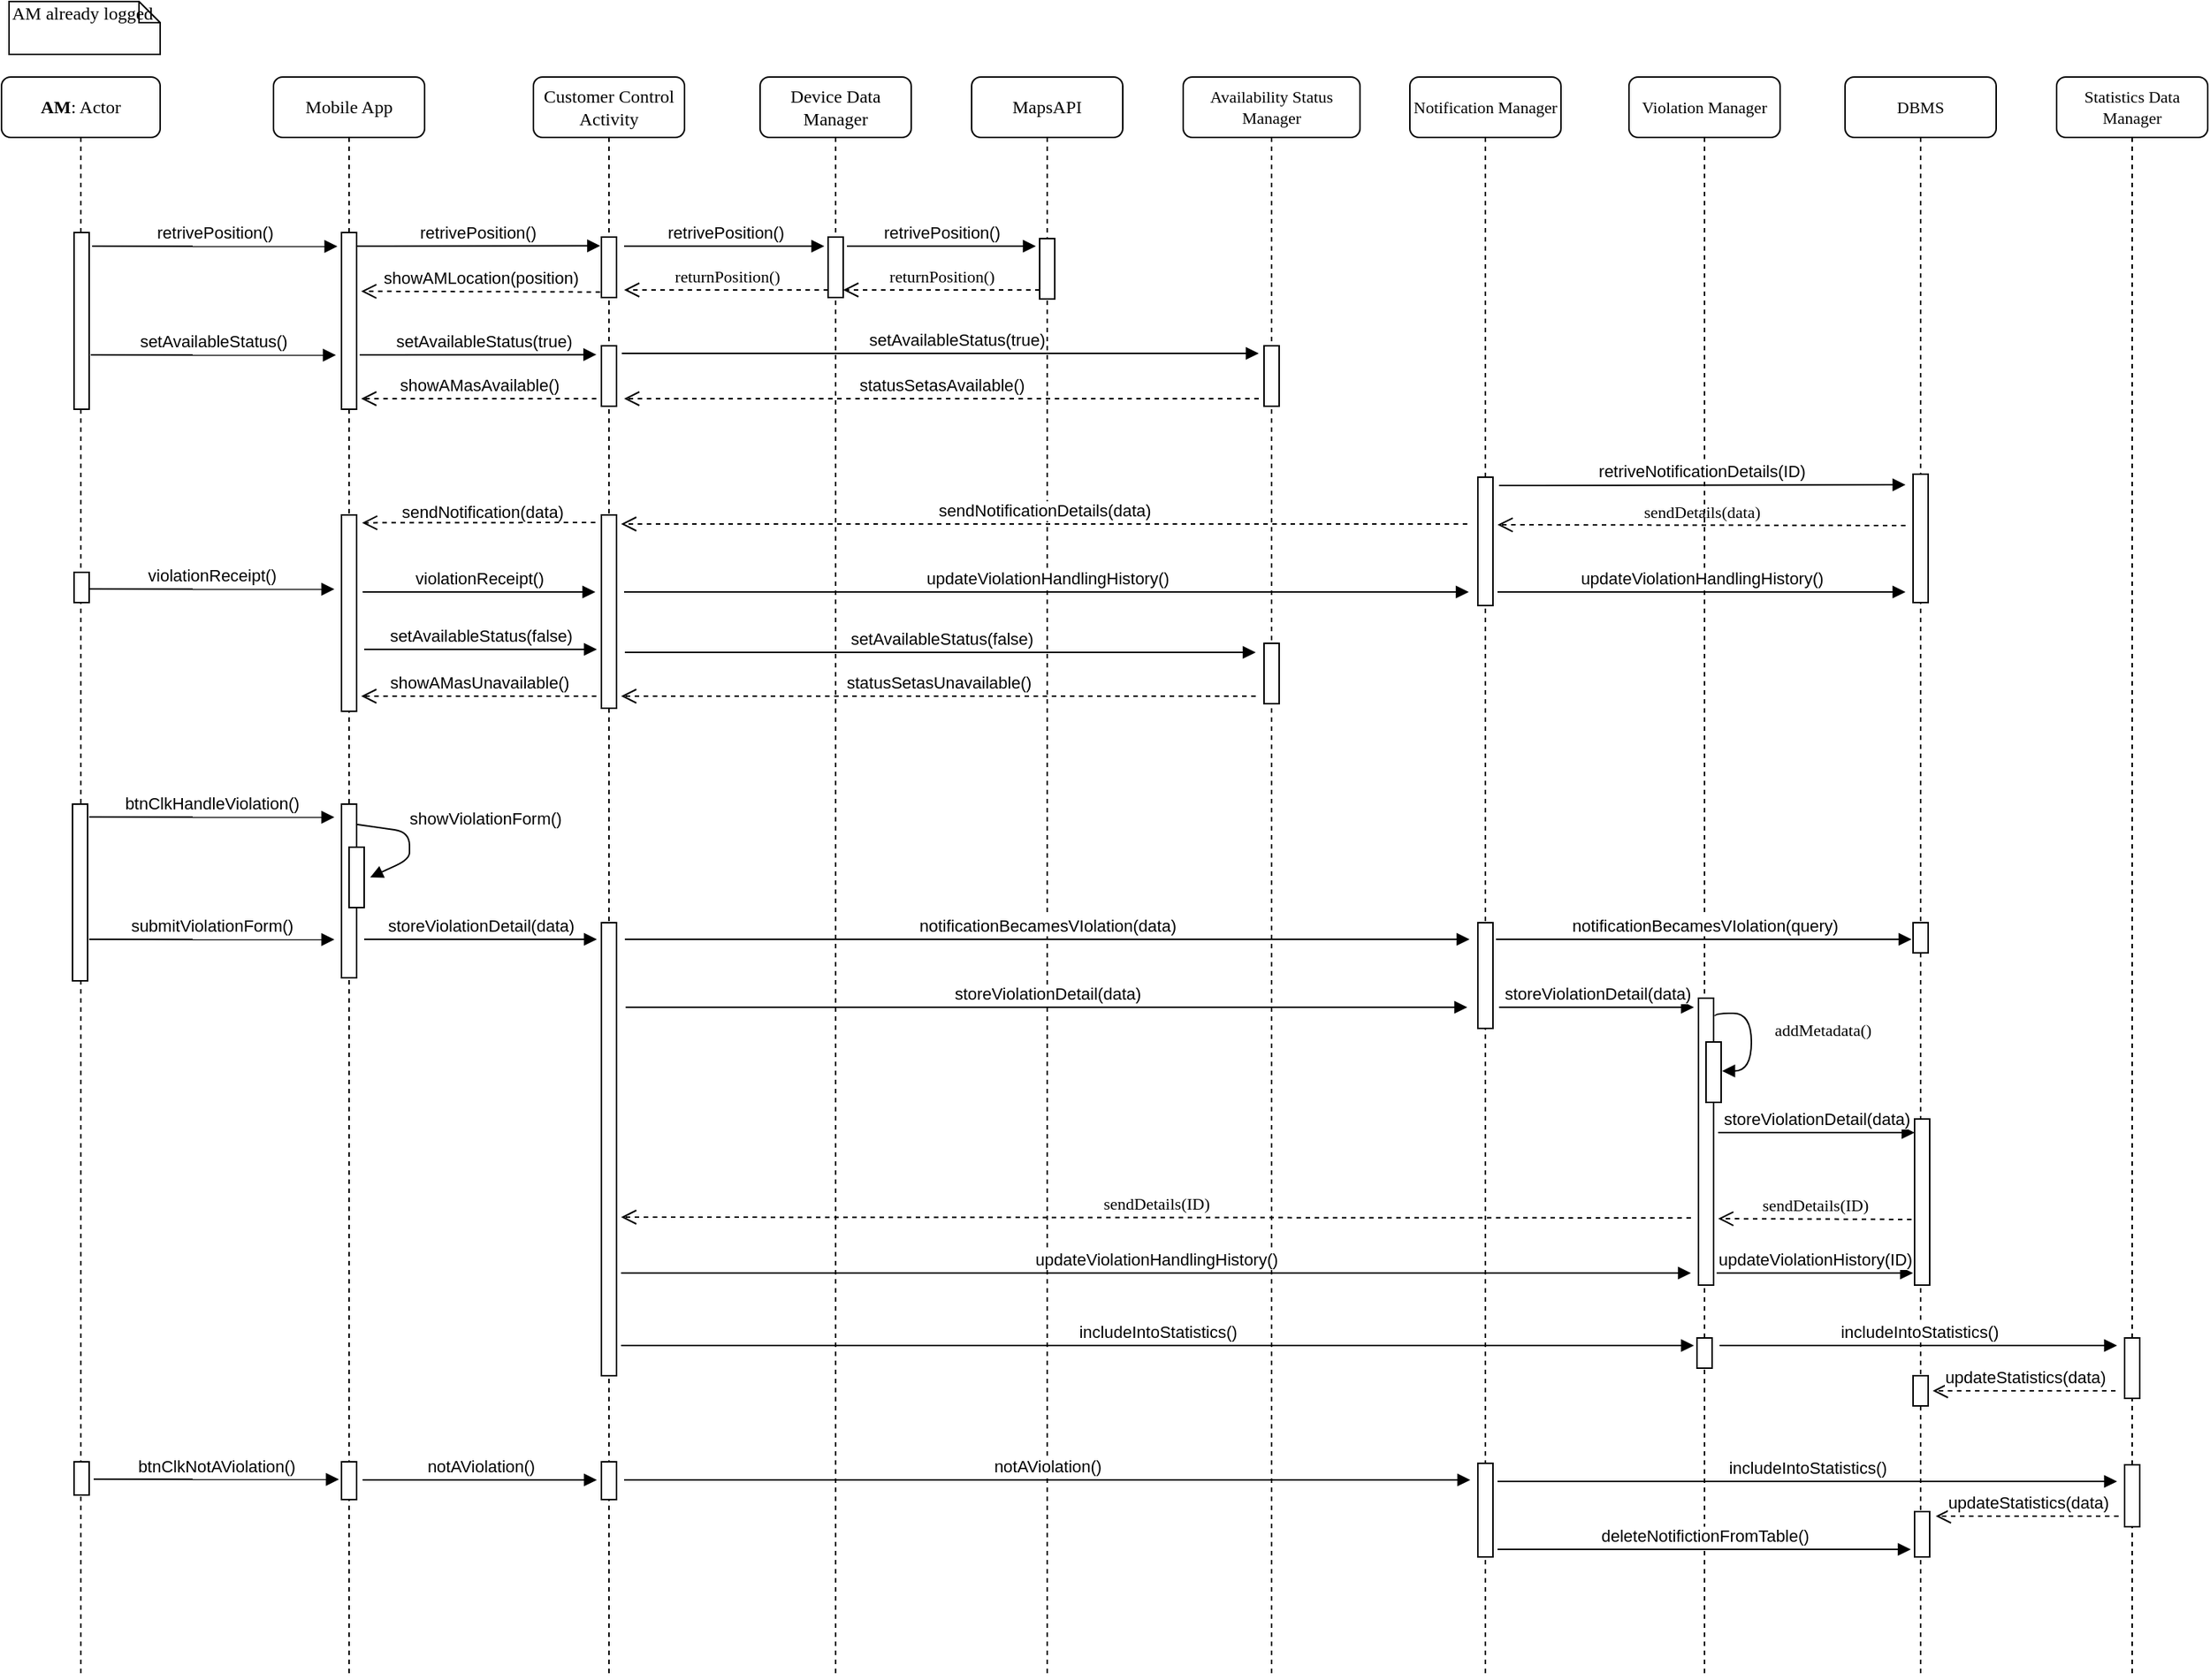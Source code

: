 <mxfile version="12.2.9" type="github" pages="1">
  <diagram id="0RAHFB9DxQQNoqs_koFl" name="Page-1">
    <mxGraphModel dx="2560" dy="1445" grid="1" gridSize="10" guides="1" tooltips="1" connect="1" arrows="1" fold="1" page="1" pageScale="1" pageWidth="827" pageHeight="1169" math="0" shadow="0">
      <root>
        <mxCell id="0"/>
        <mxCell id="1" parent="0"/>
        <mxCell id="qk6un8bk32dUB89qjppy-118" value="Violation Manager" style="shape=umlLifeline;perimeter=lifelinePerimeter;whiteSpace=wrap;html=1;container=1;collapsible=0;recursiveResize=0;outlineConnect=0;rounded=1;shadow=0;comic=0;labelBackgroundColor=none;strokeWidth=1;fontFamily=Verdana;fontSize=11;align=center;" vertex="1" parent="1">
          <mxGeometry x="1137" y="80" width="100" height="1060" as="geometry"/>
        </mxCell>
        <mxCell id="qk6un8bk32dUB89qjppy-119" value="" style="html=1;points=[];perimeter=orthogonalPerimeter;rounded=0;shadow=0;comic=0;labelBackgroundColor=none;strokeColor=#000000;strokeWidth=1;fillColor=#FFFFFF;fontFamily=Verdana;fontSize=11;fontColor=#000000;align=center;" vertex="1" parent="qk6un8bk32dUB89qjppy-118">
          <mxGeometry x="46" y="610" width="10" height="190" as="geometry"/>
        </mxCell>
        <mxCell id="qk6un8bk32dUB89qjppy-1" value="Mobile App" style="shape=umlLifeline;perimeter=lifelinePerimeter;whiteSpace=wrap;html=1;container=1;collapsible=0;recursiveResize=0;outlineConnect=0;rounded=1;shadow=0;comic=0;labelBackgroundColor=none;strokeWidth=1;fontFamily=Verdana;fontSize=12;align=center;" vertex="1" parent="1">
          <mxGeometry x="240" y="80" width="100" height="1060" as="geometry"/>
        </mxCell>
        <mxCell id="qk6un8bk32dUB89qjppy-2" value="" style="html=1;points=[];perimeter=orthogonalPerimeter;rounded=0;shadow=0;comic=0;labelBackgroundColor=none;strokeWidth=1;fontFamily=Verdana;fontSize=11;align=center;" vertex="1" parent="qk6un8bk32dUB89qjppy-1">
          <mxGeometry x="45" y="103" width="10" height="117" as="geometry"/>
        </mxCell>
        <mxCell id="qk6un8bk32dUB89qjppy-69" value="" style="html=1;points=[];perimeter=orthogonalPerimeter;rounded=0;shadow=0;comic=0;labelBackgroundColor=none;strokeWidth=1;fontFamily=Verdana;fontSize=11;align=center;" vertex="1" parent="qk6un8bk32dUB89qjppy-1">
          <mxGeometry x="45" y="290" width="10" height="130" as="geometry"/>
        </mxCell>
        <mxCell id="qk6un8bk32dUB89qjppy-160" value="" style="html=1;points=[];perimeter=orthogonalPerimeter;rounded=0;shadow=0;comic=0;labelBackgroundColor=none;strokeWidth=1;fontFamily=Verdana;fontSize=11;align=center;direction=west;" vertex="1" parent="qk6un8bk32dUB89qjppy-1">
          <mxGeometry x="45" y="917" width="10" height="25" as="geometry"/>
        </mxCell>
        <mxCell id="qk6un8bk32dUB89qjppy-6" value="Device Data Manager " style="shape=umlLifeline;perimeter=lifelinePerimeter;whiteSpace=wrap;html=1;container=1;collapsible=0;recursiveResize=0;outlineConnect=0;rounded=1;shadow=0;comic=0;labelBackgroundColor=none;strokeWidth=1;fontFamily=Verdana;fontSize=12;align=center;" vertex="1" parent="1">
          <mxGeometry x="562" y="80" width="100" height="1060" as="geometry"/>
        </mxCell>
        <mxCell id="qk6un8bk32dUB89qjppy-17" value="" style="html=1;points=[];perimeter=orthogonalPerimeter;rounded=0;shadow=0;comic=0;labelBackgroundColor=none;strokeWidth=1;fontFamily=Verdana;fontSize=11;align=center;" vertex="1" parent="qk6un8bk32dUB89qjppy-6">
          <mxGeometry x="45" y="106" width="10" height="40" as="geometry"/>
        </mxCell>
        <mxCell id="qk6un8bk32dUB89qjppy-52" value="returnPosition()" style="html=1;verticalAlign=bottom;endArrow=open;dashed=1;endSize=8;labelBackgroundColor=none;fontFamily=Verdana;fontSize=11;edgeStyle=elbowEdgeStyle;elbow=vertical;" edge="1" parent="qk6un8bk32dUB89qjppy-6">
          <mxGeometry relative="1" as="geometry">
            <mxPoint x="-90" y="141" as="targetPoint"/>
            <Array as="points">
              <mxPoint x="-10" y="141"/>
              <mxPoint x="20" y="141"/>
            </Array>
            <mxPoint x="45" y="141" as="sourcePoint"/>
          </mxGeometry>
        </mxCell>
        <mxCell id="qk6un8bk32dUB89qjppy-53" value="retrivePosition()" style="html=1;verticalAlign=bottom;endArrow=block;fontSize=11;" edge="1" parent="qk6un8bk32dUB89qjppy-6">
          <mxGeometry width="80" relative="1" as="geometry">
            <mxPoint x="-90" y="112" as="sourcePoint"/>
            <mxPoint x="42.5" y="112.0" as="targetPoint"/>
          </mxGeometry>
        </mxCell>
        <mxCell id="qk6un8bk32dUB89qjppy-7" value="MapsAPI" style="shape=umlLifeline;perimeter=lifelinePerimeter;whiteSpace=wrap;html=1;container=1;collapsible=0;recursiveResize=0;outlineConnect=0;rounded=1;shadow=0;comic=0;labelBackgroundColor=none;strokeWidth=1;fontFamily=Verdana;fontSize=12;align=center;" vertex="1" parent="1">
          <mxGeometry x="702" y="80" width="100" height="1060" as="geometry"/>
        </mxCell>
        <mxCell id="qk6un8bk32dUB89qjppy-8" value="" style="html=1;points=[];perimeter=orthogonalPerimeter;rounded=0;shadow=0;comic=0;labelBackgroundColor=none;strokeWidth=1;fontFamily=Verdana;fontSize=11;align=center;" vertex="1" parent="qk6un8bk32dUB89qjppy-7">
          <mxGeometry x="45" y="107" width="10" height="40" as="geometry"/>
        </mxCell>
        <mxCell id="qk6un8bk32dUB89qjppy-9" value="Notification Manager" style="shape=umlLifeline;perimeter=lifelinePerimeter;whiteSpace=wrap;html=1;container=1;collapsible=0;recursiveResize=0;outlineConnect=0;rounded=1;shadow=0;comic=0;labelBackgroundColor=none;strokeWidth=1;fontFamily=Verdana;fontSize=11;align=center;" vertex="1" parent="1">
          <mxGeometry x="992" y="80" width="100" height="1060" as="geometry"/>
        </mxCell>
        <mxCell id="qk6un8bk32dUB89qjppy-66" value="" style="html=1;points=[];perimeter=orthogonalPerimeter;rounded=0;shadow=0;comic=0;labelBackgroundColor=none;strokeWidth=1;fontFamily=Verdana;fontSize=11;align=center;" vertex="1" parent="qk6un8bk32dUB89qjppy-9">
          <mxGeometry x="45" y="265" width="10" height="85" as="geometry"/>
        </mxCell>
        <mxCell id="qk6un8bk32dUB89qjppy-110" value="" style="html=1;points=[];perimeter=orthogonalPerimeter;rounded=0;shadow=0;comic=0;labelBackgroundColor=none;strokeWidth=1;fontFamily=Verdana;fontSize=11;align=center;" vertex="1" parent="qk6un8bk32dUB89qjppy-9">
          <mxGeometry x="45" y="560" width="10" height="70" as="geometry"/>
        </mxCell>
        <mxCell id="qk6un8bk32dUB89qjppy-14" value="&lt;b&gt;AM&lt;/b&gt;: Actor" style="shape=umlLifeline;perimeter=lifelinePerimeter;whiteSpace=wrap;html=1;container=1;collapsible=0;recursiveResize=0;outlineConnect=0;rounded=1;shadow=0;comic=0;labelBackgroundColor=none;strokeWidth=1;fontFamily=Verdana;fontSize=12;align=center;" vertex="1" parent="1">
          <mxGeometry x="60" y="80" width="105" height="1060" as="geometry"/>
        </mxCell>
        <mxCell id="qk6un8bk32dUB89qjppy-15" value="" style="html=1;points=[];perimeter=orthogonalPerimeter;rounded=0;shadow=0;comic=0;labelBackgroundColor=none;strokeWidth=1;fontFamily=Verdana;fontSize=11;align=center;" vertex="1" parent="qk6un8bk32dUB89qjppy-14">
          <mxGeometry x="48" y="103" width="10" height="117" as="geometry"/>
        </mxCell>
        <mxCell id="qk6un8bk32dUB89qjppy-16" value="retrivePosition()" style="html=1;verticalAlign=bottom;endArrow=block;entryX=-0.272;entryY=0.407;entryDx=0;entryDy=0;entryPerimeter=0;fontSize=11;" edge="1" parent="qk6un8bk32dUB89qjppy-14">
          <mxGeometry width="80" relative="1" as="geometry">
            <mxPoint x="60" y="112" as="sourcePoint"/>
            <mxPoint x="222.28" y="112.159" as="targetPoint"/>
          </mxGeometry>
        </mxCell>
        <mxCell id="qk6un8bk32dUB89qjppy-70" value="" style="html=1;points=[];perimeter=orthogonalPerimeter;rounded=0;shadow=0;comic=0;labelBackgroundColor=none;strokeWidth=1;fontFamily=Verdana;fontSize=11;align=center;" vertex="1" parent="qk6un8bk32dUB89qjppy-14">
          <mxGeometry x="48" y="328" width="10" height="20" as="geometry"/>
        </mxCell>
        <mxCell id="qk6un8bk32dUB89qjppy-155" value="" style="html=1;points=[];perimeter=orthogonalPerimeter;rounded=0;shadow=0;comic=0;labelBackgroundColor=none;strokeWidth=1;fontFamily=Verdana;fontSize=11;align=center;" vertex="1" parent="qk6un8bk32dUB89qjppy-14">
          <mxGeometry x="48" y="917" width="10" height="22" as="geometry"/>
        </mxCell>
        <mxCell id="qk6un8bk32dUB89qjppy-156" value="btnClkNotAViolation()" style="html=1;verticalAlign=bottom;endArrow=block;entryX=-0.272;entryY=0.407;entryDx=0;entryDy=0;entryPerimeter=0;fontSize=11;" edge="1" parent="qk6un8bk32dUB89qjppy-14">
          <mxGeometry width="80" relative="1" as="geometry">
            <mxPoint x="61.0" y="928.5" as="sourcePoint"/>
            <mxPoint x="223.28" y="928.659" as="targetPoint"/>
          </mxGeometry>
        </mxCell>
        <mxCell id="qk6un8bk32dUB89qjppy-18" value="returnPosition()" style="html=1;verticalAlign=bottom;endArrow=open;dashed=1;endSize=8;labelBackgroundColor=none;fontFamily=Verdana;fontSize=11;edgeStyle=elbowEdgeStyle;elbow=vertical;" edge="1" parent="1">
          <mxGeometry relative="1" as="geometry">
            <mxPoint x="617" y="221" as="targetPoint"/>
            <Array as="points">
              <mxPoint x="692" y="221"/>
              <mxPoint x="722" y="221"/>
            </Array>
            <mxPoint x="747" y="221" as="sourcePoint"/>
          </mxGeometry>
        </mxCell>
        <mxCell id="qk6un8bk32dUB89qjppy-21" value="AM already logged" style="shape=note;whiteSpace=wrap;html=1;size=14;verticalAlign=top;align=left;spacingTop=-6;rounded=0;shadow=0;comic=0;labelBackgroundColor=none;strokeWidth=1;fontFamily=Verdana;fontSize=12" vertex="1" parent="1">
          <mxGeometry x="65" y="30" width="100" height="35" as="geometry"/>
        </mxCell>
        <mxCell id="qk6un8bk32dUB89qjppy-26" value="retrivePosition()" style="html=1;verticalAlign=bottom;endArrow=block;fontSize=11;entryX=-0.082;entryY=0.144;entryDx=0;entryDy=0;entryPerimeter=0;" edge="1" parent="1" target="qk6un8bk32dUB89qjppy-58">
          <mxGeometry width="80" relative="1" as="geometry">
            <mxPoint x="295" y="192" as="sourcePoint"/>
            <mxPoint x="570" y="192" as="targetPoint"/>
          </mxGeometry>
        </mxCell>
        <mxCell id="qk6un8bk32dUB89qjppy-27" value="retrivePosition()" style="html=1;verticalAlign=bottom;endArrow=block;fontSize=11;" edge="1" parent="1">
          <mxGeometry width="80" relative="1" as="geometry">
            <mxPoint x="619.5" y="192" as="sourcePoint"/>
            <mxPoint x="744.5" y="192" as="targetPoint"/>
          </mxGeometry>
        </mxCell>
        <mxCell id="qk6un8bk32dUB89qjppy-28" value="showAMLocation(position)" style="html=1;verticalAlign=bottom;endArrow=open;dashed=1;endSize=8;entryX=1.3;entryY=0.625;entryDx=0;entryDy=0;entryPerimeter=0;fontSize=11;exitX=-0.082;exitY=0.909;exitDx=0;exitDy=0;exitPerimeter=0;" edge="1" parent="1" source="qk6un8bk32dUB89qjppy-58">
          <mxGeometry relative="1" as="geometry">
            <mxPoint x="570" y="222" as="sourcePoint"/>
            <mxPoint x="298.0" y="221.875" as="targetPoint"/>
          </mxGeometry>
        </mxCell>
        <mxCell id="qk6un8bk32dUB89qjppy-34" value="Statistics Data Manager" style="shape=umlLifeline;perimeter=lifelinePerimeter;whiteSpace=wrap;html=1;container=1;collapsible=0;recursiveResize=0;outlineConnect=0;rounded=1;shadow=0;comic=0;labelBackgroundColor=none;strokeWidth=1;fontFamily=Verdana;fontSize=11;align=center;" vertex="1" parent="1">
          <mxGeometry x="1420" y="80" width="100" height="1060" as="geometry"/>
        </mxCell>
        <mxCell id="qk6un8bk32dUB89qjppy-147" value="" style="html=1;points=[];perimeter=orthogonalPerimeter;rounded=0;shadow=0;comic=0;labelBackgroundColor=none;strokeWidth=1;fontFamily=Verdana;fontSize=11;align=center;" vertex="1" parent="qk6un8bk32dUB89qjppy-34">
          <mxGeometry x="45" y="835" width="10" height="40" as="geometry"/>
        </mxCell>
        <mxCell id="qk6un8bk32dUB89qjppy-173" value="" style="html=1;points=[];perimeter=orthogonalPerimeter;rounded=0;shadow=0;comic=0;labelBackgroundColor=none;strokeWidth=1;fontFamily=Verdana;fontSize=11;align=center;" vertex="1" parent="qk6un8bk32dUB89qjppy-34">
          <mxGeometry x="45" y="919" width="10" height="41" as="geometry"/>
        </mxCell>
        <mxCell id="qk6un8bk32dUB89qjppy-40" value="updateStatistics(data)" style="html=1;verticalAlign=bottom;endArrow=open;dashed=1;endSize=8;fontSize=11;" edge="1" parent="1">
          <mxGeometry relative="1" as="geometry">
            <mxPoint x="1459" y="950" as="sourcePoint"/>
            <mxPoint x="1338" y="950" as="targetPoint"/>
          </mxGeometry>
        </mxCell>
        <mxCell id="qk6un8bk32dUB89qjppy-44" value="Availability Status Manager " style="shape=umlLifeline;perimeter=lifelinePerimeter;whiteSpace=wrap;html=1;container=1;collapsible=0;recursiveResize=0;outlineConnect=0;rounded=1;shadow=0;comic=0;labelBackgroundColor=none;strokeWidth=1;fontFamily=Verdana;fontSize=11;align=center;" vertex="1" parent="1">
          <mxGeometry x="842" y="80" width="117" height="1060" as="geometry"/>
        </mxCell>
        <mxCell id="qk6un8bk32dUB89qjppy-60" value="" style="html=1;points=[];perimeter=orthogonalPerimeter;rounded=0;shadow=0;comic=0;labelBackgroundColor=none;strokeWidth=1;fontFamily=Verdana;fontSize=11;align=center;" vertex="1" parent="qk6un8bk32dUB89qjppy-44">
          <mxGeometry x="53.5" y="178" width="10" height="40" as="geometry"/>
        </mxCell>
        <mxCell id="qk6un8bk32dUB89qjppy-96" value="" style="html=1;points=[];perimeter=orthogonalPerimeter;rounded=0;shadow=0;comic=0;labelBackgroundColor=none;strokeWidth=1;fontFamily=Verdana;fontSize=11;align=center;" vertex="1" parent="qk6un8bk32dUB89qjppy-44">
          <mxGeometry x="53.5" y="375" width="10" height="40" as="geometry"/>
        </mxCell>
        <mxCell id="qk6un8bk32dUB89qjppy-46" value="Customer Control Activity" style="shape=umlLifeline;perimeter=lifelinePerimeter;whiteSpace=wrap;html=1;container=1;collapsible=0;recursiveResize=0;outlineConnect=0;rounded=1;shadow=0;comic=0;labelBackgroundColor=none;strokeWidth=1;fontFamily=Verdana;fontSize=12;align=center;size=40;" vertex="1" parent="1">
          <mxGeometry x="412" y="80" width="100" height="1060" as="geometry"/>
        </mxCell>
        <mxCell id="qk6un8bk32dUB89qjppy-57" value="" style="html=1;points=[];perimeter=orthogonalPerimeter;rounded=0;shadow=0;comic=0;labelBackgroundColor=none;strokeWidth=1;fontFamily=Verdana;fontSize=11;align=center;" vertex="1" parent="qk6un8bk32dUB89qjppy-46">
          <mxGeometry x="45" y="178" width="10" height="40" as="geometry"/>
        </mxCell>
        <mxCell id="qk6un8bk32dUB89qjppy-58" value="" style="html=1;points=[];perimeter=orthogonalPerimeter;rounded=0;shadow=0;comic=0;labelBackgroundColor=none;strokeWidth=1;fontFamily=Verdana;fontSize=11;align=center;" vertex="1" parent="qk6un8bk32dUB89qjppy-46">
          <mxGeometry x="45" y="106" width="10" height="40" as="geometry"/>
        </mxCell>
        <mxCell id="qk6un8bk32dUB89qjppy-67" value="" style="html=1;points=[];perimeter=orthogonalPerimeter;rounded=0;shadow=0;comic=0;labelBackgroundColor=none;strokeWidth=1;fontFamily=Verdana;fontSize=11;align=center;" vertex="1" parent="qk6un8bk32dUB89qjppy-46">
          <mxGeometry x="45" y="290" width="10" height="128" as="geometry"/>
        </mxCell>
        <mxCell id="qk6un8bk32dUB89qjppy-109" value="" style="html=1;points=[];perimeter=orthogonalPerimeter;rounded=0;shadow=0;comic=0;labelBackgroundColor=none;strokeWidth=1;fontFamily=Verdana;fontSize=11;align=center;" vertex="1" parent="qk6un8bk32dUB89qjppy-46">
          <mxGeometry x="45" y="560" width="10" height="300" as="geometry"/>
        </mxCell>
        <mxCell id="qk6un8bk32dUB89qjppy-56" value="setAvailableStatus()" style="html=1;verticalAlign=bottom;endArrow=block;entryX=-0.272;entryY=0.407;entryDx=0;entryDy=0;entryPerimeter=0;fontSize=11;" edge="1" parent="1">
          <mxGeometry width="80" relative="1" as="geometry">
            <mxPoint x="119" y="264" as="sourcePoint"/>
            <mxPoint x="281.28" y="264.159" as="targetPoint"/>
          </mxGeometry>
        </mxCell>
        <mxCell id="qk6un8bk32dUB89qjppy-59" value="setAvailableStatus(true)" style="html=1;verticalAlign=bottom;endArrow=block;fontSize=11;entryX=-0.333;entryY=0.146;entryDx=0;entryDy=0;entryPerimeter=0;" edge="1" parent="1" target="qk6un8bk32dUB89qjppy-57">
          <mxGeometry x="0.048" width="80" relative="1" as="geometry">
            <mxPoint x="297" y="264" as="sourcePoint"/>
            <mxPoint x="440" y="220" as="targetPoint"/>
            <mxPoint as="offset"/>
          </mxGeometry>
        </mxCell>
        <mxCell id="qk6un8bk32dUB89qjppy-61" value="setAvailableStatus(true)" style="html=1;verticalAlign=bottom;endArrow=block;fontSize=11;" edge="1" parent="1">
          <mxGeometry x="0.048" width="80" relative="1" as="geometry">
            <mxPoint x="470.5" y="263" as="sourcePoint"/>
            <mxPoint x="892" y="263" as="targetPoint"/>
            <mxPoint as="offset"/>
          </mxGeometry>
        </mxCell>
        <mxCell id="qk6un8bk32dUB89qjppy-62" value="statusSetasAvailable()" style="html=1;verticalAlign=bottom;endArrow=open;dashed=1;endSize=8;entryX=1.5;entryY=0.8;entryDx=0;entryDy=0;entryPerimeter=0;fontSize=11;" edge="1" parent="1">
          <mxGeometry relative="1" as="geometry">
            <mxPoint x="892" y="293" as="sourcePoint"/>
            <mxPoint x="472" y="293" as="targetPoint"/>
          </mxGeometry>
        </mxCell>
        <mxCell id="qk6un8bk32dUB89qjppy-63" value="showAMasAvailable()" style="html=1;verticalAlign=bottom;endArrow=open;dashed=1;endSize=8;entryX=1.5;entryY=0.8;entryDx=0;entryDy=0;entryPerimeter=0;fontSize=11;exitX=-0.333;exitY=0.875;exitDx=0;exitDy=0;exitPerimeter=0;" edge="1" parent="1" source="qk6un8bk32dUB89qjppy-57">
          <mxGeometry relative="1" as="geometry">
            <mxPoint x="570" y="293" as="sourcePoint"/>
            <mxPoint x="298" y="293" as="targetPoint"/>
          </mxGeometry>
        </mxCell>
        <mxCell id="qk6un8bk32dUB89qjppy-68" value="sendNotificationDetails(data)" style="html=1;verticalAlign=bottom;endArrow=open;dashed=1;endSize=8;entryX=1.5;entryY=0.8;entryDx=0;entryDy=0;entryPerimeter=0;fontSize=11;" edge="1" parent="1">
          <mxGeometry relative="1" as="geometry">
            <mxPoint x="1030" y="376" as="sourcePoint"/>
            <mxPoint x="470" y="376" as="targetPoint"/>
          </mxGeometry>
        </mxCell>
        <mxCell id="qk6un8bk32dUB89qjppy-71" value="" style="html=1;verticalAlign=bottom;endArrow=open;dashed=1;endSize=8;fontSize=11;entryX=1.06;entryY=0.13;entryDx=0;entryDy=0;entryPerimeter=0;" edge="1" parent="1">
          <mxGeometry x="-0.067" relative="1" as="geometry">
            <mxPoint x="453" y="375" as="sourcePoint"/>
            <mxPoint x="298.6" y="375.2" as="targetPoint"/>
            <mxPoint x="-1" as="offset"/>
          </mxGeometry>
        </mxCell>
        <mxCell id="qk6un8bk32dUB89qjppy-72" value="sendNotification(data)" style="text;html=1;align=center;verticalAlign=middle;resizable=0;points=[];;autosize=1;fontSize=11;" vertex="1" parent="1">
          <mxGeometry x="313" y="358" width="130" height="20" as="geometry"/>
        </mxCell>
        <mxCell id="qk6un8bk32dUB89qjppy-78" value="retriveNotificationDetails(ID)" style="html=1;verticalAlign=bottom;endArrow=block;fontSize=11;" edge="1" parent="1">
          <mxGeometry width="80" relative="1" as="geometry">
            <mxPoint x="1051" y="350.5" as="sourcePoint"/>
            <mxPoint x="1320" y="350" as="targetPoint"/>
          </mxGeometry>
        </mxCell>
        <mxCell id="qk6un8bk32dUB89qjppy-79" value="violationReceipt()" style="html=1;verticalAlign=bottom;endArrow=block;entryX=-0.272;entryY=0.407;entryDx=0;entryDy=0;entryPerimeter=0;fontSize=11;" edge="1" parent="1">
          <mxGeometry width="80" relative="1" as="geometry">
            <mxPoint x="118.0" y="419" as="sourcePoint"/>
            <mxPoint x="280.28" y="419.159" as="targetPoint"/>
          </mxGeometry>
        </mxCell>
        <mxCell id="qk6un8bk32dUB89qjppy-81" value="updateViolationHandlingHistory()" style="html=1;verticalAlign=bottom;endArrow=block;fontSize=11;" edge="1" parent="1">
          <mxGeometry width="80" relative="1" as="geometry">
            <mxPoint x="472" y="421" as="sourcePoint"/>
            <mxPoint x="1031" y="421" as="targetPoint"/>
          </mxGeometry>
        </mxCell>
        <mxCell id="qk6un8bk32dUB89qjppy-94" value="setAvailableStatus(false)" style="html=1;verticalAlign=bottom;endArrow=block;fontSize=11;" edge="1" parent="1">
          <mxGeometry width="80" relative="1" as="geometry">
            <mxPoint x="300" y="459" as="sourcePoint"/>
            <mxPoint x="454" y="459" as="targetPoint"/>
          </mxGeometry>
        </mxCell>
        <mxCell id="qk6un8bk32dUB89qjppy-95" value="setAvailableStatus(false)" style="html=1;verticalAlign=bottom;endArrow=block;fontSize=11;" edge="1" parent="1">
          <mxGeometry width="80" relative="1" as="geometry">
            <mxPoint x="472.5" y="461" as="sourcePoint"/>
            <mxPoint x="890" y="461" as="targetPoint"/>
          </mxGeometry>
        </mxCell>
        <mxCell id="qk6un8bk32dUB89qjppy-97" value="statusSetasUnavailable()" style="html=1;verticalAlign=bottom;endArrow=open;dashed=1;endSize=8;entryX=1.5;entryY=0.8;entryDx=0;entryDy=0;entryPerimeter=0;fontSize=11;" edge="1" parent="1">
          <mxGeometry relative="1" as="geometry">
            <mxPoint x="890" y="490" as="sourcePoint"/>
            <mxPoint x="470" y="490" as="targetPoint"/>
          </mxGeometry>
        </mxCell>
        <mxCell id="qk6un8bk32dUB89qjppy-98" value="showAMasUnavailable()" style="html=1;verticalAlign=bottom;endArrow=open;dashed=1;endSize=8;entryX=1.5;entryY=0.8;entryDx=0;entryDy=0;entryPerimeter=0;fontSize=11;exitX=-0.333;exitY=0.875;exitDx=0;exitDy=0;exitPerimeter=0;" edge="1" parent="1">
          <mxGeometry relative="1" as="geometry">
            <mxPoint x="453.67" y="490" as="sourcePoint"/>
            <mxPoint x="298" y="490" as="targetPoint"/>
          </mxGeometry>
        </mxCell>
        <mxCell id="qk6un8bk32dUB89qjppy-99" value="" style="html=1;points=[];perimeter=orthogonalPerimeter;rounded=0;shadow=0;comic=0;labelBackgroundColor=none;strokeWidth=1;fontFamily=Verdana;fontSize=11;align=center;" vertex="1" parent="1">
          <mxGeometry x="107" y="561.5" width="10" height="117" as="geometry"/>
        </mxCell>
        <mxCell id="qk6un8bk32dUB89qjppy-100" value="btnClkHandleViolation()" style="html=1;verticalAlign=bottom;endArrow=block;entryX=-0.272;entryY=0.407;entryDx=0;entryDy=0;entryPerimeter=0;fontSize=11;" edge="1" parent="1">
          <mxGeometry width="80" relative="1" as="geometry">
            <mxPoint x="118.0" y="570.0" as="sourcePoint"/>
            <mxPoint x="280.28" y="570.159" as="targetPoint"/>
          </mxGeometry>
        </mxCell>
        <mxCell id="qk6un8bk32dUB89qjppy-101" value="" style="html=1;points=[];perimeter=orthogonalPerimeter;rounded=0;shadow=0;comic=0;labelBackgroundColor=none;strokeWidth=1;fontFamily=Verdana;fontSize=11;align=center;" vertex="1" parent="1">
          <mxGeometry x="285" y="561.5" width="10" height="115" as="geometry"/>
        </mxCell>
        <mxCell id="qk6un8bk32dUB89qjppy-102" value="" style="html=1;points=[];perimeter=orthogonalPerimeter;rounded=0;shadow=0;comic=0;labelBackgroundColor=none;strokeWidth=1;fontFamily=Verdana;fontSize=11;align=center;" vertex="1" parent="1">
          <mxGeometry x="290" y="590" width="10" height="40" as="geometry"/>
        </mxCell>
        <mxCell id="qk6un8bk32dUB89qjppy-105" value="violationReceipt()" style="html=1;verticalAlign=bottom;endArrow=block;fontSize=11;" edge="1" parent="1">
          <mxGeometry width="80" relative="1" as="geometry">
            <mxPoint x="299" y="421" as="sourcePoint"/>
            <mxPoint x="453" y="421" as="targetPoint"/>
          </mxGeometry>
        </mxCell>
        <mxCell id="qk6un8bk32dUB89qjppy-106" value="showViolationForm()" style="html=1;verticalAlign=bottom;endArrow=block;fontSize=11;exitX=0.969;exitY=0.116;exitDx=0;exitDy=0;exitPerimeter=0;" edge="1" parent="1" source="qk6un8bk32dUB89qjppy-101">
          <mxGeometry x="-0.133" y="50" width="80" relative="1" as="geometry">
            <mxPoint x="295" y="570" as="sourcePoint"/>
            <mxPoint x="304" y="610" as="targetPoint"/>
            <Array as="points">
              <mxPoint x="330" y="580"/>
              <mxPoint x="330" y="598"/>
            </Array>
            <mxPoint as="offset"/>
          </mxGeometry>
        </mxCell>
        <mxCell id="qk6un8bk32dUB89qjppy-107" value="submitViolationForm()" style="html=1;verticalAlign=bottom;endArrow=block;entryX=-0.272;entryY=0.407;entryDx=0;entryDy=0;entryPerimeter=0;fontSize=11;" edge="1" parent="1">
          <mxGeometry width="80" relative="1" as="geometry">
            <mxPoint x="118.0" y="651" as="sourcePoint"/>
            <mxPoint x="280.28" y="651.159" as="targetPoint"/>
          </mxGeometry>
        </mxCell>
        <mxCell id="qk6un8bk32dUB89qjppy-108" value="storeViolationDetail(data)" style="html=1;verticalAlign=bottom;endArrow=block;fontSize=11;" edge="1" parent="1">
          <mxGeometry width="80" relative="1" as="geometry">
            <mxPoint x="300" y="651" as="sourcePoint"/>
            <mxPoint x="454.0" y="651" as="targetPoint"/>
          </mxGeometry>
        </mxCell>
        <mxCell id="qk6un8bk32dUB89qjppy-111" value="&lt;div&gt;notificationBecamesVIolation(data)&lt;/div&gt;" style="html=1;verticalAlign=bottom;endArrow=block;fontSize=11;" edge="1" parent="1">
          <mxGeometry width="80" relative="1" as="geometry">
            <mxPoint x="472.5" y="651" as="sourcePoint"/>
            <mxPoint x="1031.5" y="651" as="targetPoint"/>
          </mxGeometry>
        </mxCell>
        <mxCell id="qk6un8bk32dUB89qjppy-115" value="updateViolationHandlingHistory()" style="html=1;verticalAlign=bottom;endArrow=block;fontSize=11;" edge="1" parent="1">
          <mxGeometry width="80" relative="1" as="geometry">
            <mxPoint x="470" y="872" as="sourcePoint"/>
            <mxPoint x="1178" y="872" as="targetPoint"/>
          </mxGeometry>
        </mxCell>
        <mxCell id="qk6un8bk32dUB89qjppy-122" value="DBMS" style="shape=umlLifeline;perimeter=lifelinePerimeter;whiteSpace=wrap;html=1;container=1;collapsible=0;recursiveResize=0;outlineConnect=0;rounded=1;shadow=0;comic=0;labelBackgroundColor=none;strokeWidth=1;fontFamily=Verdana;fontSize=11;align=center;" vertex="1" parent="1">
          <mxGeometry x="1280" y="80" width="100" height="1060" as="geometry"/>
        </mxCell>
        <mxCell id="qk6un8bk32dUB89qjppy-123" value="" style="html=1;points=[];perimeter=orthogonalPerimeter;rounded=0;shadow=0;comic=0;labelBackgroundColor=none;strokeColor=#000000;strokeWidth=1;fillColor=#FFFFFF;fontFamily=Verdana;fontSize=11;fontColor=#000000;align=center;" vertex="1" parent="qk6un8bk32dUB89qjppy-122">
          <mxGeometry x="46" y="690" width="10" height="110" as="geometry"/>
        </mxCell>
        <mxCell id="qk6un8bk32dUB89qjppy-124" value="includeIntoStatistics()" style="html=1;verticalAlign=bottom;endArrow=block;fontSize=11;" edge="1" parent="qk6un8bk32dUB89qjppy-122">
          <mxGeometry width="80" relative="1" as="geometry">
            <mxPoint x="-83" y="840" as="sourcePoint"/>
            <mxPoint x="180" y="840" as="targetPoint"/>
          </mxGeometry>
        </mxCell>
        <mxCell id="qk6un8bk32dUB89qjppy-125" value="" style="html=1;points=[];perimeter=orthogonalPerimeter;rounded=0;shadow=0;comic=0;labelBackgroundColor=none;strokeWidth=1;fontFamily=Verdana;fontSize=11;align=center;" vertex="1" parent="qk6un8bk32dUB89qjppy-122">
          <mxGeometry x="45" y="263" width="10" height="85" as="geometry"/>
        </mxCell>
        <mxCell id="qk6un8bk32dUB89qjppy-149" value="" style="html=1;points=[];perimeter=orthogonalPerimeter;rounded=0;shadow=0;comic=0;labelBackgroundColor=none;strokeWidth=1;fontFamily=Verdana;fontSize=11;align=center;" vertex="1" parent="qk6un8bk32dUB89qjppy-122">
          <mxGeometry x="45" y="860" width="10" height="20" as="geometry"/>
        </mxCell>
        <mxCell id="qk6un8bk32dUB89qjppy-171" value="" style="html=1;points=[];perimeter=orthogonalPerimeter;rounded=0;shadow=0;comic=0;labelBackgroundColor=none;strokeWidth=1;fontFamily=Verdana;fontSize=11;align=center;direction=west;" vertex="1" parent="qk6un8bk32dUB89qjppy-122">
          <mxGeometry x="46" y="950" width="10" height="30" as="geometry"/>
        </mxCell>
        <mxCell id="qk6un8bk32dUB89qjppy-77" value="sendDetails(data)" style="html=1;verticalAlign=bottom;endArrow=open;dashed=1;endSize=8;labelBackgroundColor=none;fontFamily=Verdana;fontSize=11;edgeStyle=elbowEdgeStyle;elbow=vertical;" edge="1" parent="1">
          <mxGeometry relative="1" as="geometry">
            <mxPoint x="1050" y="376.5" as="targetPoint"/>
            <Array as="points">
              <mxPoint x="1125" y="376.5"/>
              <mxPoint x="1155" y="376.5"/>
            </Array>
            <mxPoint x="1320" y="377" as="sourcePoint"/>
          </mxGeometry>
        </mxCell>
        <mxCell id="qk6un8bk32dUB89qjppy-86" value="updateViolationHandlingHistory()" style="html=1;verticalAlign=bottom;endArrow=block;fontSize=11;" edge="1" parent="1">
          <mxGeometry width="80" relative="1" as="geometry">
            <mxPoint x="1050" y="421" as="sourcePoint"/>
            <mxPoint x="1320" y="421" as="targetPoint"/>
          </mxGeometry>
        </mxCell>
        <mxCell id="qk6un8bk32dUB89qjppy-132" value="" style="html=1;points=[];perimeter=orthogonalPerimeter;rounded=0;shadow=0;comic=0;labelBackgroundColor=none;strokeWidth=1;fontFamily=Verdana;fontSize=11;align=center;" vertex="1" parent="1">
          <mxGeometry x="1188" y="719" width="10" height="40" as="geometry"/>
        </mxCell>
        <mxCell id="qk6un8bk32dUB89qjppy-133" value="addMetadata()" style="html=1;verticalAlign=bottom;endArrow=block;labelBackgroundColor=none;fontFamily=Verdana;fontSize=11;elbow=vertical;edgeStyle=orthogonalEdgeStyle;curved=1;entryX=1;entryY=0.286;entryPerimeter=0;exitX=1.038;exitY=0.345;exitPerimeter=0;" edge="1" parent="1">
          <mxGeometry x="0.107" y="47" relative="1" as="geometry">
            <mxPoint x="1193.941" y="701.765" as="sourcePoint"/>
            <mxPoint x="1198.647" y="738.235" as="targetPoint"/>
            <Array as="points">
              <mxPoint x="1218" y="700"/>
              <mxPoint x="1218" y="738"/>
            </Array>
            <mxPoint as="offset"/>
          </mxGeometry>
        </mxCell>
        <mxCell id="qk6un8bk32dUB89qjppy-134" value="storeViolationDetail(data)" style="html=1;verticalAlign=bottom;endArrow=block;fontSize=11;" edge="1" parent="1">
          <mxGeometry width="80" relative="1" as="geometry">
            <mxPoint x="1196" y="779.0" as="sourcePoint"/>
            <mxPoint x="1326" y="779.0" as="targetPoint"/>
          </mxGeometry>
        </mxCell>
        <mxCell id="qk6un8bk32dUB89qjppy-135" value="updateViolationHistory(ID)" style="html=1;verticalAlign=bottom;endArrow=block;fontSize=11;" edge="1" parent="1">
          <mxGeometry width="80" relative="1" as="geometry">
            <mxPoint x="1195" y="872" as="sourcePoint"/>
            <mxPoint x="1325" y="872" as="targetPoint"/>
          </mxGeometry>
        </mxCell>
        <mxCell id="qk6un8bk32dUB89qjppy-136" value="sendDetails(ID)" style="html=1;verticalAlign=bottom;endArrow=open;dashed=1;endSize=8;labelBackgroundColor=none;fontFamily=Verdana;fontSize=11;edgeStyle=elbowEdgeStyle;elbow=vertical;" edge="1" parent="1">
          <mxGeometry relative="1" as="geometry">
            <mxPoint x="1196" y="836.0" as="targetPoint"/>
            <Array as="points">
              <mxPoint x="1271" y="836"/>
              <mxPoint x="1301" y="836"/>
            </Array>
            <mxPoint x="1324" y="836.5" as="sourcePoint"/>
          </mxGeometry>
        </mxCell>
        <mxCell id="qk6un8bk32dUB89qjppy-137" value="" style="html=1;points=[];perimeter=orthogonalPerimeter;rounded=0;shadow=0;comic=0;labelBackgroundColor=none;strokeWidth=1;fontFamily=Verdana;fontSize=11;align=center;" vertex="1" parent="1">
          <mxGeometry x="1325" y="640" width="10" height="20" as="geometry"/>
        </mxCell>
        <mxCell id="qk6un8bk32dUB89qjppy-138" value="&lt;div&gt;notificationBecamesVIolation(query)&lt;/div&gt;" style="html=1;verticalAlign=bottom;endArrow=block;fontSize=11;" edge="1" parent="1">
          <mxGeometry width="80" relative="1" as="geometry">
            <mxPoint x="1049" y="651" as="sourcePoint"/>
            <mxPoint x="1324.0" y="651" as="targetPoint"/>
          </mxGeometry>
        </mxCell>
        <mxCell id="qk6un8bk32dUB89qjppy-144" value="storeViolationDetail(data)" style="html=1;verticalAlign=bottom;endArrow=block;fontSize=11;" edge="1" parent="1">
          <mxGeometry width="80" relative="1" as="geometry">
            <mxPoint x="473" y="696" as="sourcePoint"/>
            <mxPoint x="1030" y="696" as="targetPoint"/>
          </mxGeometry>
        </mxCell>
        <mxCell id="qk6un8bk32dUB89qjppy-145" value="storeViolationDetail(data)" style="html=1;verticalAlign=bottom;endArrow=block;fontSize=11;" edge="1" parent="1">
          <mxGeometry width="80" relative="1" as="geometry">
            <mxPoint x="1051" y="696" as="sourcePoint"/>
            <mxPoint x="1180" y="696" as="targetPoint"/>
          </mxGeometry>
        </mxCell>
        <mxCell id="qk6un8bk32dUB89qjppy-146" value="sendDetails(ID)" style="html=1;verticalAlign=bottom;endArrow=open;dashed=1;endSize=8;labelBackgroundColor=none;fontFamily=Verdana;fontSize=11;edgeStyle=elbowEdgeStyle;elbow=vertical;" edge="1" parent="1">
          <mxGeometry relative="1" as="geometry">
            <mxPoint x="470" y="835" as="targetPoint"/>
            <Array as="points">
              <mxPoint x="1125" y="835"/>
              <mxPoint x="1155" y="835"/>
            </Array>
            <mxPoint x="1178" y="835.5" as="sourcePoint"/>
          </mxGeometry>
        </mxCell>
        <mxCell id="qk6un8bk32dUB89qjppy-120" value="includeIntoStatistics()" style="html=1;verticalAlign=bottom;endArrow=block;fontSize=11;" edge="1" parent="1">
          <mxGeometry width="80" relative="1" as="geometry">
            <mxPoint x="470" y="920" as="sourcePoint"/>
            <mxPoint x="1180" y="920" as="targetPoint"/>
          </mxGeometry>
        </mxCell>
        <mxCell id="qk6un8bk32dUB89qjppy-150" value="" style="html=1;points=[];perimeter=orthogonalPerimeter;rounded=0;shadow=0;comic=0;labelBackgroundColor=none;strokeWidth=1;fontFamily=Verdana;fontSize=11;align=center;" vertex="1" parent="1">
          <mxGeometry x="1182" y="915" width="10" height="20" as="geometry"/>
        </mxCell>
        <mxCell id="qk6un8bk32dUB89qjppy-161" value="notAViolation()" style="html=1;verticalAlign=bottom;endArrow=block;fontSize=11;" edge="1" parent="1">
          <mxGeometry width="80" relative="1" as="geometry">
            <mxPoint x="299" y="1009" as="sourcePoint"/>
            <mxPoint x="454" y="1009" as="targetPoint"/>
          </mxGeometry>
        </mxCell>
        <mxCell id="qk6un8bk32dUB89qjppy-164" value="" style="html=1;points=[];perimeter=orthogonalPerimeter;rounded=0;shadow=0;comic=0;labelBackgroundColor=none;strokeWidth=1;fontFamily=Verdana;fontSize=11;align=center;direction=west;" vertex="1" parent="1">
          <mxGeometry x="457" y="997" width="10" height="25" as="geometry"/>
        </mxCell>
        <mxCell id="qk6un8bk32dUB89qjppy-165" value="notAViolation()" style="html=1;verticalAlign=bottom;endArrow=block;fontSize=11;" edge="1" parent="1">
          <mxGeometry width="80" relative="1" as="geometry">
            <mxPoint x="472" y="1009" as="sourcePoint"/>
            <mxPoint x="1032" y="1009" as="targetPoint"/>
          </mxGeometry>
        </mxCell>
        <mxCell id="qk6un8bk32dUB89qjppy-167" value="" style="html=1;points=[];perimeter=orthogonalPerimeter;rounded=0;shadow=0;comic=0;labelBackgroundColor=none;strokeWidth=1;fontFamily=Verdana;fontSize=11;align=center;direction=west;" vertex="1" parent="1">
          <mxGeometry x="1037" y="998" width="10" height="62" as="geometry"/>
        </mxCell>
        <mxCell id="qk6un8bk32dUB89qjppy-172" value="includeIntoStatistics()" style="html=1;verticalAlign=bottom;endArrow=block;fontSize=11;" edge="1" parent="1">
          <mxGeometry width="80" relative="1" as="geometry">
            <mxPoint x="1050" y="1010" as="sourcePoint"/>
            <mxPoint x="1460" y="1010" as="targetPoint"/>
          </mxGeometry>
        </mxCell>
        <mxCell id="qk6un8bk32dUB89qjppy-174" value="updateStatistics(data)" style="html=1;verticalAlign=bottom;endArrow=open;dashed=1;endSize=8;fontSize=11;" edge="1" parent="1">
          <mxGeometry relative="1" as="geometry">
            <mxPoint x="1461" y="1033" as="sourcePoint"/>
            <mxPoint x="1340.0" y="1033" as="targetPoint"/>
          </mxGeometry>
        </mxCell>
        <mxCell id="qk6un8bk32dUB89qjppy-175" value="deleteNotifictionFromTable()" style="html=1;verticalAlign=bottom;endArrow=block;fontSize=11;" edge="1" parent="1">
          <mxGeometry width="80" relative="1" as="geometry">
            <mxPoint x="1050" y="1055" as="sourcePoint"/>
            <mxPoint x="1323.5" y="1055" as="targetPoint"/>
          </mxGeometry>
        </mxCell>
      </root>
    </mxGraphModel>
  </diagram>
</mxfile>
